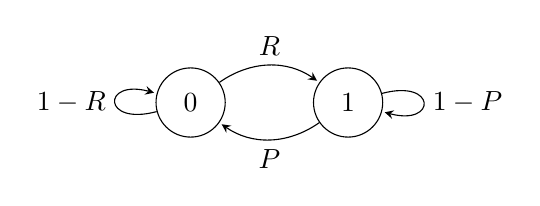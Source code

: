     \begin{tikzpicture}[shorten >=1pt,node distance=2cm,>=stealth,initial text=]
    \tikzstyle{every state}=[]
    \tikzstyle{accepting}=[]
    \tikzstyle{initial}= []

    \node[state,initial]  (A)               {$0$};
    \node[state,accepting](B) [right of=A]  {$1$};

    \path[->] (A) edge [bend right=-35] node [above] {$R$}    (B)
                  edge [loop left]      node {$1-R$}  (A)
              (B) edge [bend left=35]   node [below] {$P$}    (A)
                  edge [loop right]     node {$1-P$}  (B);
    \end{tikzpicture}